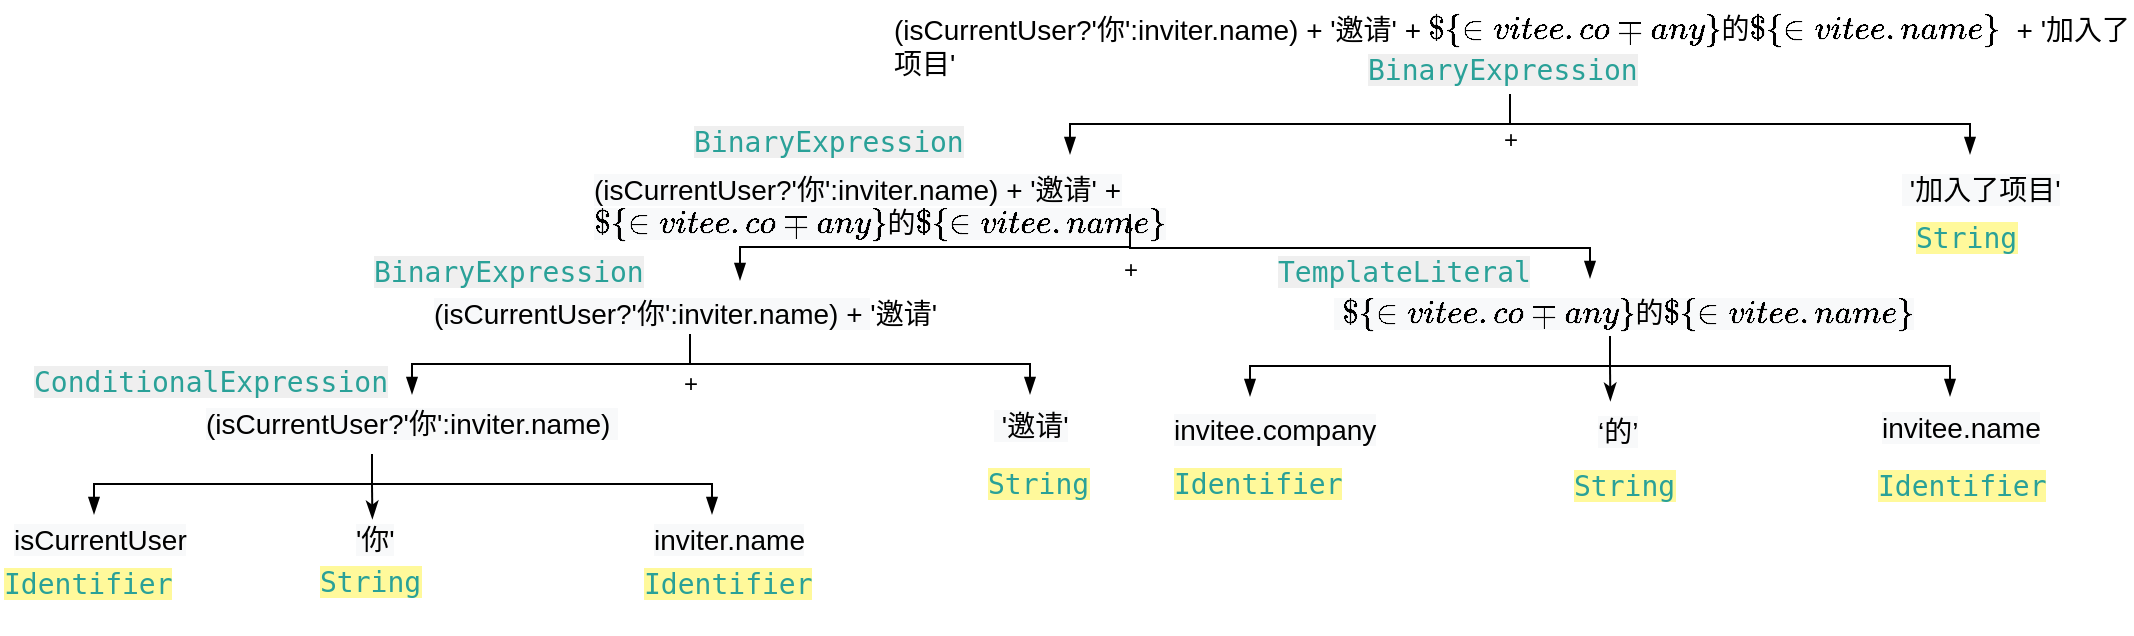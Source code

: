 <mxfile version="20.2.2" type="github">
  <diagram id="prtHgNgQTEPvFCAcTncT" name="Page-1">
    <mxGraphModel dx="1472" dy="597" grid="0" gridSize="10" guides="1" tooltips="1" connect="1" arrows="1" fold="1" page="0" pageScale="1" pageWidth="827" pageHeight="1169" math="0" shadow="0">
      <root>
        <mxCell id="0" />
        <mxCell id="1" parent="0" />
        <mxCell id="9ouBXQiiQA5_lNbKZjSu-2" value="" style="endArrow=blockThin;endFill=1;fontSize=11;edgeStyle=elbowEdgeStyle;elbow=vertical;rounded=0;" edge="1" parent="1">
          <mxGeometry relative="1" as="geometry">
            <mxPoint x="510" y="420" as="sourcePoint" />
            <mxPoint x="290" y="450" as="targetPoint" />
          </mxGeometry>
        </mxCell>
        <mxCell id="9ouBXQiiQA5_lNbKZjSu-6" value="" style="endArrow=blockThin;endFill=1;fontSize=11;edgeStyle=elbowEdgeStyle;elbow=vertical;rounded=0;" edge="1" parent="1">
          <mxGeometry relative="1" as="geometry">
            <mxPoint x="510" y="420" as="sourcePoint" />
            <mxPoint x="740" y="450" as="targetPoint" />
          </mxGeometry>
        </mxCell>
        <mxCell id="9ouBXQiiQA5_lNbKZjSu-8" value="(isCurrentUser?&#39;你&#39;:inviter.name) + &#39;邀请&#39; + `${invitee.company}的${invitee.name}`&amp;nbsp; + &#39;加入了项目&#39;" style="text;whiteSpace=wrap;html=1;fontSize=14;" vertex="1" parent="1">
          <mxGeometry x="200" y="373" width="621" height="40" as="geometry" />
        </mxCell>
        <mxCell id="9ouBXQiiQA5_lNbKZjSu-9" value="&lt;meta charset=&quot;utf-8&quot; style=&quot;font-size: 14px;&quot;&gt;&lt;span style=&quot;color: rgb(0, 0, 0); font-family: Helvetica; font-size: 14px; font-style: normal; font-variant-ligatures: normal; font-variant-caps: normal; font-weight: 400; letter-spacing: normal; orphans: 2; text-align: left; text-indent: 0px; text-transform: none; widows: 2; word-spacing: 0px; -webkit-text-stroke-width: 0px; background-color: rgb(248, 249, 250); text-decoration-thickness: initial; text-decoration-style: initial; text-decoration-color: initial; float: none; display: inline !important;&quot;&gt;(isCurrentUser?&#39;你&#39;:inviter.name) + &#39;邀请&#39; + `${invitee.company}的${invitee.name}`&lt;/span&gt;" style="text;whiteSpace=wrap;html=1;fontColor=#00CC66;fontSize=14;" vertex="1" parent="1">
          <mxGeometry x="50" y="453" width="530" height="40" as="geometry" />
        </mxCell>
        <mxCell id="9ouBXQiiQA5_lNbKZjSu-10" value="&lt;meta charset=&quot;utf-8&quot; style=&quot;font-size: 14px;&quot;&gt;&lt;span style=&quot;color: rgb(0, 0, 0); font-family: Helvetica; font-size: 14px; font-style: normal; font-variant-ligatures: normal; font-variant-caps: normal; font-weight: 400; letter-spacing: normal; orphans: 2; text-align: left; text-indent: 0px; text-transform: none; widows: 2; word-spacing: 0px; -webkit-text-stroke-width: 0px; background-color: rgb(248, 249, 250); text-decoration-thickness: initial; text-decoration-style: initial; text-decoration-color: initial; float: none; display: inline !important;&quot;&gt;&lt;span style=&quot;font-size: 14px;&quot;&gt;&amp;nbsp;&lt;/span&gt;&#39;加入了项目&#39;&lt;/span&gt;" style="text;whiteSpace=wrap;html=1;fontColor=#00CC66;fontSize=14;" vertex="1" parent="1">
          <mxGeometry x="704" y="453" width="100" height="40" as="geometry" />
        </mxCell>
        <mxCell id="9ouBXQiiQA5_lNbKZjSu-11" value="&lt;font color=&quot;#000000&quot;&gt;+&lt;/font&gt;" style="text;whiteSpace=wrap;html=1;fontColor=#00CC66;" vertex="1" parent="1">
          <mxGeometry x="505" y="429" width="100" height="40" as="geometry" />
        </mxCell>
        <mxCell id="9ouBXQiiQA5_lNbKZjSu-12" value="&lt;span style=&quot;color: rgb(42, 161, 152); font-family: monospace; font-size: 14px; font-style: normal; font-variant-ligatures: normal; font-variant-caps: normal; font-weight: 400; letter-spacing: normal; orphans: 2; text-align: left; text-indent: 0px; text-transform: none; widows: 2; word-spacing: 0px; -webkit-text-stroke-width: 0px; background-color: rgba(255, 240, 6, 0.4); text-decoration-thickness: initial; text-decoration-style: initial; text-decoration-color: initial; float: none; display: inline !important;&quot;&gt;String&lt;/span&gt;" style="text;whiteSpace=wrap;html=1;fontColor=#00CC66;" vertex="1" parent="1">
          <mxGeometry x="711" y="477" width="90" height="40" as="geometry" />
        </mxCell>
        <mxCell id="9ouBXQiiQA5_lNbKZjSu-13" value="" style="endArrow=blockThin;endFill=1;fontSize=11;edgeStyle=elbowEdgeStyle;elbow=vertical;rounded=0;entryX=0.5;entryY=0;entryDx=0;entryDy=0;" edge="1" parent="1">
          <mxGeometry relative="1" as="geometry">
            <mxPoint x="320" y="480" as="sourcePoint" />
            <mxPoint x="125" y="513" as="targetPoint" />
          </mxGeometry>
        </mxCell>
        <mxCell id="9ouBXQiiQA5_lNbKZjSu-14" value="" style="endArrow=blockThin;endFill=1;fontSize=11;edgeStyle=elbowEdgeStyle;elbow=vertical;rounded=0;" edge="1" parent="1">
          <mxGeometry relative="1" as="geometry">
            <mxPoint x="320" y="482" as="sourcePoint" />
            <mxPoint x="550" y="512" as="targetPoint" />
          </mxGeometry>
        </mxCell>
        <mxCell id="9ouBXQiiQA5_lNbKZjSu-15" value="&lt;font color=&quot;#000000&quot;&gt;+&lt;/font&gt;" style="text;whiteSpace=wrap;html=1;fontColor=#00CC66;" vertex="1" parent="1">
          <mxGeometry x="315" y="494" width="100" height="40" as="geometry" />
        </mxCell>
        <mxCell id="9ouBXQiiQA5_lNbKZjSu-16" value="&lt;meta charset=&quot;utf-8&quot; style=&quot;font-size: 14px;&quot;&gt;&lt;span style=&quot;color: rgb(0, 0, 0); font-family: Helvetica; font-size: 14px; font-style: normal; font-variant-ligatures: normal; font-variant-caps: normal; font-weight: 400; letter-spacing: normal; orphans: 2; text-align: left; text-indent: 0px; text-transform: none; widows: 2; word-spacing: 0px; -webkit-text-stroke-width: 0px; background-color: rgb(248, 249, 250); text-decoration-thickness: initial; text-decoration-style: initial; text-decoration-color: initial; float: none; display: inline !important;&quot;&gt;&lt;span style=&quot;font-size: 14px;&quot;&gt;&amp;nbsp;&lt;/span&gt;`${invitee.company}的${invitee.name}`&lt;/span&gt;" style="text;whiteSpace=wrap;html=1;fontColor=#00CC66;fontSize=14;" vertex="1" parent="1">
          <mxGeometry x="420" y="515" width="264" height="40" as="geometry" />
        </mxCell>
        <mxCell id="9ouBXQiiQA5_lNbKZjSu-17" value="&lt;span style=&quot;color: rgb(0, 0, 0); font-family: Helvetica; font-size: 14px; font-style: normal; font-variant-ligatures: normal; font-variant-caps: normal; font-weight: 400; letter-spacing: normal; orphans: 2; text-align: left; text-indent: 0px; text-transform: none; widows: 2; word-spacing: 0px; -webkit-text-stroke-width: 0px; background-color: rgb(248, 249, 250); text-decoration-thickness: initial; text-decoration-style: initial; text-decoration-color: initial; float: none; display: inline !important;&quot;&gt;(isCurrentUser?&#39;你&#39;:inviter.name) +&amp;nbsp;&lt;/span&gt;&lt;span style=&quot;color: rgb(0, 0, 0); font-size: 14px;&quot;&gt;&#39;邀请&#39;&lt;/span&gt;" style="text;whiteSpace=wrap;html=1;fontColor=#00CC66;fontSize=14;" vertex="1" parent="1">
          <mxGeometry x="-30" y="515" width="277" height="40" as="geometry" />
        </mxCell>
        <mxCell id="9ouBXQiiQA5_lNbKZjSu-18" value="" style="endArrow=blockThin;endFill=1;fontSize=11;edgeStyle=elbowEdgeStyle;elbow=vertical;rounded=0;entryX=0.5;entryY=0;entryDx=0;entryDy=0;" edge="1" parent="1" target="9ouBXQiiQA5_lNbKZjSu-21">
          <mxGeometry relative="1" as="geometry">
            <mxPoint x="100" y="540" as="sourcePoint" />
            <mxPoint x="-120" y="570" as="targetPoint" />
          </mxGeometry>
        </mxCell>
        <mxCell id="9ouBXQiiQA5_lNbKZjSu-19" value="" style="endArrow=blockThin;endFill=1;fontSize=11;edgeStyle=elbowEdgeStyle;elbow=vertical;rounded=0;" edge="1" parent="1">
          <mxGeometry relative="1" as="geometry">
            <mxPoint x="100" y="540" as="sourcePoint" />
            <mxPoint x="270" y="570" as="targetPoint" />
          </mxGeometry>
        </mxCell>
        <mxCell id="9ouBXQiiQA5_lNbKZjSu-20" value="&lt;meta charset=&quot;utf-8&quot; style=&quot;font-size: 14px;&quot;&gt;&lt;span style=&quot;font-family: Helvetica; font-size: 14px; font-style: normal; font-variant-ligatures: normal; font-variant-caps: normal; font-weight: 400; letter-spacing: normal; orphans: 2; text-align: left; text-indent: 0px; text-transform: none; widows: 2; word-spacing: 0px; -webkit-text-stroke-width: 0px; text-decoration-thickness: initial; text-decoration-style: initial; text-decoration-color: initial; color: rgb(0, 0, 0); background-color: rgb(248, 249, 250); float: none; display: inline !important;&quot;&gt;&amp;nbsp;&lt;/span&gt;&lt;span style=&quot;font-family: Helvetica; font-size: 14px; font-style: normal; font-variant-ligatures: normal; font-variant-caps: normal; font-weight: 400; letter-spacing: normal; orphans: 2; text-align: left; text-indent: 0px; text-transform: none; widows: 2; word-spacing: 0px; -webkit-text-stroke-width: 0px; background-color: rgb(248, 249, 250); text-decoration-thickness: initial; text-decoration-style: initial; text-decoration-color: initial; color: rgb(0, 0, 0);&quot;&gt;&#39;邀请&#39;&lt;/span&gt;" style="text;whiteSpace=wrap;html=1;fontColor=#00CC66;fontSize=14;" vertex="1" parent="1">
          <mxGeometry x="250" y="571" width="70" height="40" as="geometry" />
        </mxCell>
        <mxCell id="9ouBXQiiQA5_lNbKZjSu-21" value="&lt;meta charset=&quot;utf-8&quot; style=&quot;font-size: 14px;&quot;&gt;&lt;span style=&quot;color: rgb(0, 0, 0); font-family: Helvetica; font-size: 14px; font-style: normal; font-variant-ligatures: normal; font-variant-caps: normal; font-weight: 400; letter-spacing: normal; orphans: 2; text-align: left; text-indent: 0px; text-transform: none; widows: 2; word-spacing: 0px; -webkit-text-stroke-width: 0px; background-color: rgb(248, 249, 250); text-decoration-thickness: initial; text-decoration-style: initial; text-decoration-color: initial; float: none; display: inline !important;&quot;&gt;(isCurrentUser?&#39;你&#39;:inviter.name)&lt;span style=&quot;font-size: 14px;&quot;&gt;&amp;nbsp;&lt;/span&gt;&lt;/span&gt;" style="text;whiteSpace=wrap;html=1;fontColor=#00CC66;fontSize=14;" vertex="1" parent="1">
          <mxGeometry x="-144" y="570" width="210" height="40" as="geometry" />
        </mxCell>
        <mxCell id="9ouBXQiiQA5_lNbKZjSu-22" value="" style="endArrow=blockThin;endFill=1;fontSize=11;edgeStyle=elbowEdgeStyle;elbow=vertical;rounded=0;" edge="1" parent="1">
          <mxGeometry relative="1" as="geometry">
            <mxPoint x="560" y="541" as="sourcePoint" />
            <mxPoint x="380" y="571" as="targetPoint" />
            <Array as="points">
              <mxPoint x="350" y="556" />
              <mxPoint x="390" y="556" />
            </Array>
          </mxGeometry>
        </mxCell>
        <mxCell id="9ouBXQiiQA5_lNbKZjSu-23" value="" style="endArrow=blockThin;endFill=1;fontSize=11;edgeStyle=elbowEdgeStyle;elbow=vertical;rounded=0;" edge="1" parent="1">
          <mxGeometry relative="1" as="geometry">
            <mxPoint x="560" y="541" as="sourcePoint" />
            <mxPoint x="730" y="571" as="targetPoint" />
          </mxGeometry>
        </mxCell>
        <mxCell id="9ouBXQiiQA5_lNbKZjSu-30" value="" style="endArrow=none;html=1;rounded=0;fontColor=#00CC66;startArrow=classicThin;startFill=1;exitX=0.164;exitY=-0.014;exitDx=0;exitDy=0;exitPerimeter=0;" edge="1" parent="1" source="9ouBXQiiQA5_lNbKZjSu-32">
          <mxGeometry width="50" height="50" relative="1" as="geometry">
            <mxPoint x="560" y="566" as="sourcePoint" />
            <mxPoint x="560" y="556" as="targetPoint" />
          </mxGeometry>
        </mxCell>
        <mxCell id="9ouBXQiiQA5_lNbKZjSu-31" value="&lt;meta charset=&quot;utf-8&quot; style=&quot;font-size: 14px;&quot;&gt;&lt;span style=&quot;color: rgb(0, 0, 0); font-family: Helvetica; font-size: 14px; font-style: normal; font-variant-ligatures: normal; font-variant-caps: normal; font-weight: 400; letter-spacing: normal; orphans: 2; text-align: left; text-indent: 0px; text-transform: none; widows: 2; word-spacing: 0px; -webkit-text-stroke-width: 0px; background-color: rgb(248, 249, 250); text-decoration-thickness: initial; text-decoration-style: initial; text-decoration-color: initial; float: none; display: inline !important;&quot;&gt;invitee.company&lt;/span&gt;" style="text;whiteSpace=wrap;html=1;fontColor=#00CC66;fontSize=14;" vertex="1" parent="1">
          <mxGeometry x="340" y="573" width="120" height="40" as="geometry" />
        </mxCell>
        <mxCell id="9ouBXQiiQA5_lNbKZjSu-32" value="&lt;span style=&quot;color: rgb(0, 0, 0); font-family: Helvetica; font-size: 14px; font-style: normal; font-variant-ligatures: normal; font-variant-caps: normal; font-weight: 400; letter-spacing: normal; orphans: 2; text-align: left; text-indent: 0px; text-transform: none; widows: 2; word-spacing: 0px; -webkit-text-stroke-width: 0px; background-color: rgb(248, 249, 250); text-decoration-thickness: initial; text-decoration-style: initial; text-decoration-color: initial; float: none; display: inline !important;&quot;&gt;‘的’&lt;/span&gt;" style="text;whiteSpace=wrap;html=1;fontColor=#00CC66;fontSize=14;" vertex="1" parent="1">
          <mxGeometry x="552" y="574" width="50" height="40" as="geometry" />
        </mxCell>
        <mxCell id="9ouBXQiiQA5_lNbKZjSu-33" value="&lt;meta charset=&quot;utf-8&quot; style=&quot;font-size: 14px;&quot;&gt;&lt;span style=&quot;color: rgb(0, 0, 0); font-family: Helvetica; font-size: 14px; font-style: normal; font-variant-ligatures: normal; font-variant-caps: normal; font-weight: 400; letter-spacing: normal; orphans: 2; text-align: left; text-indent: 0px; text-transform: none; widows: 2; word-spacing: 0px; -webkit-text-stroke-width: 0px; background-color: rgb(248, 249, 250); text-decoration-thickness: initial; text-decoration-style: initial; text-decoration-color: initial; float: none; display: inline !important;&quot;&gt;invitee.name&lt;/span&gt;" style="text;whiteSpace=wrap;html=1;fontColor=#00CC66;fontSize=14;" vertex="1" parent="1">
          <mxGeometry x="694" y="572" width="100" height="40" as="geometry" />
        </mxCell>
        <mxCell id="9ouBXQiiQA5_lNbKZjSu-34" value="&lt;span style=&quot;color: rgb(42, 161, 152); font-family: monospace; font-size: 14px; font-style: normal; font-variant-ligatures: normal; font-variant-caps: normal; font-weight: 400; letter-spacing: normal; orphans: 2; text-align: left; text-indent: 0px; text-transform: none; widows: 2; word-spacing: 0px; -webkit-text-stroke-width: 0px; background-color: rgba(255, 240, 6, 0.4); text-decoration-thickness: initial; text-decoration-style: initial; text-decoration-color: initial; float: none; display: inline !important;&quot;&gt;String&lt;/span&gt;" style="text;whiteSpace=wrap;html=1;fontColor=#00CC66;" vertex="1" parent="1">
          <mxGeometry x="540" y="601" width="90" height="40" as="geometry" />
        </mxCell>
        <mxCell id="9ouBXQiiQA5_lNbKZjSu-35" value="&lt;span style=&quot;color: rgb(42, 161, 152); font-family: monospace; font-size: 14px; font-style: normal; font-variant-ligatures: normal; font-variant-caps: normal; font-weight: 400; letter-spacing: normal; orphans: 2; text-align: left; text-indent: 0px; text-transform: none; widows: 2; word-spacing: 0px; -webkit-text-stroke-width: 0px; background-color: rgba(255, 240, 6, 0.4); text-decoration-thickness: initial; text-decoration-style: initial; text-decoration-color: initial; float: none; display: inline !important;&quot;&gt;String&lt;/span&gt;" style="text;whiteSpace=wrap;html=1;fontColor=#00CC66;" vertex="1" parent="1">
          <mxGeometry x="247" y="600" width="90" height="40" as="geometry" />
        </mxCell>
        <mxCell id="9ouBXQiiQA5_lNbKZjSu-36" value="&lt;meta charset=&quot;utf-8&quot;&gt;&lt;span style=&quot;color: rgb(42, 161, 152); font-family: monospace; font-size: 14px; font-style: normal; font-variant-ligatures: normal; font-variant-caps: normal; font-weight: 400; letter-spacing: normal; orphans: 2; text-align: left; text-indent: 0px; text-transform: none; widows: 2; word-spacing: 0px; -webkit-text-stroke-width: 0px; background-color: rgb(239, 239, 239); text-decoration-thickness: initial; text-decoration-style: initial; text-decoration-color: initial; float: none; display: inline !important;&quot;&gt;ConditionalExpression&lt;/span&gt;" style="text;whiteSpace=wrap;html=1;fontColor=#00CC66;" vertex="1" parent="1">
          <mxGeometry x="-230" y="549" width="210" height="40" as="geometry" />
        </mxCell>
        <mxCell id="9ouBXQiiQA5_lNbKZjSu-37" value="&lt;meta charset=&quot;utf-8&quot;&gt;&lt;span style=&quot;color: rgb(42, 161, 152); font-family: monospace; font-size: 14px; font-style: normal; font-variant-ligatures: normal; font-variant-caps: normal; font-weight: 400; letter-spacing: normal; orphans: 2; text-align: left; text-indent: 0px; text-transform: none; widows: 2; word-spacing: 0px; -webkit-text-stroke-width: 0px; background-color: rgb(239, 239, 239); text-decoration-thickness: initial; text-decoration-style: initial; text-decoration-color: initial; float: none; display: inline !important;&quot;&gt;TemplateLiteral&lt;/span&gt;" style="text;whiteSpace=wrap;html=1;fontColor=#00CC66;" vertex="1" parent="1">
          <mxGeometry x="392" y="494" width="160" height="40" as="geometry" />
        </mxCell>
        <mxCell id="9ouBXQiiQA5_lNbKZjSu-38" value="&lt;meta charset=&quot;utf-8&quot;&gt;&lt;span style=&quot;color: rgb(42, 161, 152); font-family: monospace; font-size: 14px; font-style: normal; font-variant-ligatures: normal; font-variant-caps: normal; font-weight: 400; letter-spacing: normal; orphans: 2; text-align: left; text-indent: 0px; text-transform: none; widows: 2; word-spacing: 0px; -webkit-text-stroke-width: 0px; background-color: rgb(239, 239, 239); text-decoration-thickness: initial; text-decoration-style: initial; text-decoration-color: initial; float: none; display: inline !important;&quot;&gt;BinaryExpression&lt;/span&gt;" style="text;whiteSpace=wrap;html=1;fontColor=#00CC66;" vertex="1" parent="1">
          <mxGeometry x="-60" y="494" width="170" height="40" as="geometry" />
        </mxCell>
        <mxCell id="9ouBXQiiQA5_lNbKZjSu-39" value="&lt;meta charset=&quot;utf-8&quot;&gt;&lt;span style=&quot;color: rgb(42, 161, 152); font-family: monospace; font-size: 14px; font-style: normal; font-variant-ligatures: normal; font-variant-caps: normal; font-weight: 400; letter-spacing: normal; orphans: 2; text-align: left; text-indent: 0px; text-transform: none; widows: 2; word-spacing: 0px; -webkit-text-stroke-width: 0px; background-color: rgb(239, 239, 239); text-decoration-thickness: initial; text-decoration-style: initial; text-decoration-color: initial; float: none; display: inline !important;&quot;&gt;BinaryExpression&lt;/span&gt;" style="text;whiteSpace=wrap;html=1;fontColor=#00CC66;" vertex="1" parent="1">
          <mxGeometry x="100" y="429" width="170" height="40" as="geometry" />
        </mxCell>
        <mxCell id="9ouBXQiiQA5_lNbKZjSu-40" value="&lt;meta charset=&quot;utf-8&quot;&gt;&lt;span style=&quot;color: rgb(42, 161, 152); font-family: monospace; font-size: 14px; font-style: normal; font-variant-ligatures: normal; font-variant-caps: normal; font-weight: 400; letter-spacing: normal; orphans: 2; text-align: left; text-indent: 0px; text-transform: none; widows: 2; word-spacing: 0px; -webkit-text-stroke-width: 0px; background-color: rgb(239, 239, 239); text-decoration-thickness: initial; text-decoration-style: initial; text-decoration-color: initial; float: none; display: inline !important;&quot;&gt;BinaryExpression&lt;/span&gt;" style="text;whiteSpace=wrap;html=1;fontColor=#00CC66;" vertex="1" parent="1">
          <mxGeometry x="437" y="393" width="170" height="40" as="geometry" />
        </mxCell>
        <mxCell id="9ouBXQiiQA5_lNbKZjSu-41" value="&lt;font color=&quot;#000000&quot;&gt;+&lt;/font&gt;" style="text;whiteSpace=wrap;html=1;fontColor=#00CC66;" vertex="1" parent="1">
          <mxGeometry x="95" y="551" width="100" height="40" as="geometry" />
        </mxCell>
        <mxCell id="9ouBXQiiQA5_lNbKZjSu-42" value="" style="endArrow=blockThin;endFill=1;fontSize=11;edgeStyle=elbowEdgeStyle;elbow=vertical;rounded=0;entryX=0.5;entryY=0;entryDx=0;entryDy=0;" edge="1" parent="1">
          <mxGeometry relative="1" as="geometry">
            <mxPoint x="-59" y="600" as="sourcePoint" />
            <mxPoint x="-198" y="630" as="targetPoint" />
          </mxGeometry>
        </mxCell>
        <mxCell id="9ouBXQiiQA5_lNbKZjSu-43" value="" style="endArrow=blockThin;endFill=1;fontSize=11;edgeStyle=elbowEdgeStyle;elbow=vertical;rounded=0;" edge="1" parent="1">
          <mxGeometry relative="1" as="geometry">
            <mxPoint x="-59" y="600" as="sourcePoint" />
            <mxPoint x="111" y="630" as="targetPoint" />
          </mxGeometry>
        </mxCell>
        <mxCell id="9ouBXQiiQA5_lNbKZjSu-45" value="" style="endArrow=none;html=1;rounded=0;fontColor=#00CC66;startArrow=classicThin;startFill=1;exitX=0.164;exitY=-0.014;exitDx=0;exitDy=0;exitPerimeter=0;" edge="1" parent="1">
          <mxGeometry width="50" height="50" relative="1" as="geometry">
            <mxPoint x="-58.8" y="632.44" as="sourcePoint" />
            <mxPoint x="-59.0" y="615" as="targetPoint" />
          </mxGeometry>
        </mxCell>
        <mxCell id="9ouBXQiiQA5_lNbKZjSu-46" value="&lt;meta charset=&quot;utf-8&quot; style=&quot;font-size: 14px;&quot;&gt;&lt;span style=&quot;color: rgb(0, 0, 0); font-family: Helvetica; font-size: 14px; font-style: normal; font-variant-ligatures: normal; font-variant-caps: normal; font-weight: 400; letter-spacing: normal; orphans: 2; text-align: left; text-indent: 0px; text-transform: none; widows: 2; word-spacing: 0px; -webkit-text-stroke-width: 0px; background-color: rgb(248, 249, 250); text-decoration-thickness: initial; text-decoration-style: initial; text-decoration-color: initial; float: none; display: inline !important;&quot;&gt;&#39;你&#39;&lt;/span&gt;" style="text;whiteSpace=wrap;html=1;fontColor=#00CC66;fontSize=14;" vertex="1" parent="1">
          <mxGeometry x="-69" y="628" width="50" height="40" as="geometry" />
        </mxCell>
        <mxCell id="9ouBXQiiQA5_lNbKZjSu-47" value="&lt;meta charset=&quot;utf-8&quot; style=&quot;font-size: 14px;&quot;&gt;&lt;span style=&quot;color: rgb(0, 0, 0); font-family: Helvetica; font-size: 14px; font-style: normal; font-variant-ligatures: normal; font-variant-caps: normal; font-weight: 400; letter-spacing: normal; orphans: 2; text-align: left; text-indent: 0px; text-transform: none; widows: 2; word-spacing: 0px; -webkit-text-stroke-width: 0px; background-color: rgb(248, 249, 250); text-decoration-thickness: initial; text-decoration-style: initial; text-decoration-color: initial; float: none; display: inline !important;&quot;&gt;inviter.name&lt;/span&gt;" style="text;whiteSpace=wrap;html=1;fontColor=#00CC66;fontSize=14;" vertex="1" parent="1">
          <mxGeometry x="80" y="628" width="100" height="40" as="geometry" />
        </mxCell>
        <mxCell id="9ouBXQiiQA5_lNbKZjSu-48" value="&lt;meta charset=&quot;utf-8&quot; style=&quot;font-size: 14px;&quot;&gt;&lt;span style=&quot;color: rgb(0, 0, 0); font-family: Helvetica; font-size: 14px; font-style: normal; font-variant-ligatures: normal; font-variant-caps: normal; font-weight: 400; letter-spacing: normal; orphans: 2; text-align: left; text-indent: 0px; text-transform: none; widows: 2; word-spacing: 0px; -webkit-text-stroke-width: 0px; background-color: rgb(248, 249, 250); text-decoration-thickness: initial; text-decoration-style: initial; text-decoration-color: initial; float: none; display: inline !important;&quot;&gt;isCurrentUser&lt;/span&gt;" style="text;whiteSpace=wrap;html=1;fontColor=#00CC66;fontSize=14;" vertex="1" parent="1">
          <mxGeometry x="-240" y="628" width="110" height="40" as="geometry" />
        </mxCell>
        <mxCell id="9ouBXQiiQA5_lNbKZjSu-49" value="&lt;meta charset=&quot;utf-8&quot;&gt;&lt;span style=&quot;color: rgb(42, 161, 152); font-family: monospace; font-size: 14px; font-style: normal; font-variant-ligatures: normal; font-variant-caps: normal; font-weight: 400; letter-spacing: normal; orphans: 2; text-align: left; text-indent: 0px; text-transform: none; widows: 2; word-spacing: 0px; -webkit-text-stroke-width: 0px; background-color: rgba(255, 240, 6, 0.4); text-decoration-thickness: initial; text-decoration-style: initial; text-decoration-color: initial; float: none; display: inline !important;&quot;&gt;Identifier&lt;/span&gt;" style="text;whiteSpace=wrap;html=1;fontColor=#00CC66;" vertex="1" parent="1">
          <mxGeometry x="340" y="600" width="120" height="40" as="geometry" />
        </mxCell>
        <mxCell id="9ouBXQiiQA5_lNbKZjSu-50" value="&lt;meta charset=&quot;utf-8&quot;&gt;&lt;span style=&quot;color: rgb(42, 161, 152); font-family: monospace; font-size: 14px; font-style: normal; font-variant-ligatures: normal; font-variant-caps: normal; font-weight: 400; letter-spacing: normal; orphans: 2; text-align: left; text-indent: 0px; text-transform: none; widows: 2; word-spacing: 0px; -webkit-text-stroke-width: 0px; background-color: rgba(255, 240, 6, 0.4); text-decoration-thickness: initial; text-decoration-style: initial; text-decoration-color: initial; float: none; display: inline !important;&quot;&gt;Identifier&lt;/span&gt;" style="text;whiteSpace=wrap;html=1;fontColor=#00CC66;" vertex="1" parent="1">
          <mxGeometry x="692" y="601" width="120" height="40" as="geometry" />
        </mxCell>
        <mxCell id="9ouBXQiiQA5_lNbKZjSu-51" value="&lt;meta charset=&quot;utf-8&quot;&gt;&lt;span style=&quot;color: rgb(42, 161, 152); font-family: monospace; font-size: 14px; font-style: normal; font-variant-ligatures: normal; font-variant-caps: normal; font-weight: 400; letter-spacing: normal; orphans: 2; text-align: left; text-indent: 0px; text-transform: none; widows: 2; word-spacing: 0px; -webkit-text-stroke-width: 0px; background-color: rgba(255, 240, 6, 0.4); text-decoration-thickness: initial; text-decoration-style: initial; text-decoration-color: initial; float: none; display: inline !important;&quot;&gt;Identifier&lt;/span&gt;" style="text;whiteSpace=wrap;html=1;fontColor=#00CC66;" vertex="1" parent="1">
          <mxGeometry x="75" y="650" width="120" height="40" as="geometry" />
        </mxCell>
        <mxCell id="9ouBXQiiQA5_lNbKZjSu-52" value="&lt;meta charset=&quot;utf-8&quot;&gt;&lt;span style=&quot;color: rgb(42, 161, 152); font-family: monospace; font-size: 14px; font-style: normal; font-variant-ligatures: normal; font-variant-caps: normal; font-weight: 400; letter-spacing: normal; orphans: 2; text-align: left; text-indent: 0px; text-transform: none; widows: 2; word-spacing: 0px; -webkit-text-stroke-width: 0px; background-color: rgba(255, 240, 6, 0.4); text-decoration-thickness: initial; text-decoration-style: initial; text-decoration-color: initial; float: none; display: inline !important;&quot;&gt;Identifier&lt;/span&gt;" style="text;whiteSpace=wrap;html=1;fontColor=#00CC66;" vertex="1" parent="1">
          <mxGeometry x="-245" y="650" width="120" height="40" as="geometry" />
        </mxCell>
        <mxCell id="9ouBXQiiQA5_lNbKZjSu-53" value="&lt;span style=&quot;color: rgb(42, 161, 152); font-family: monospace; font-size: 14px; font-style: normal; font-variant-ligatures: normal; font-variant-caps: normal; font-weight: 400; letter-spacing: normal; orphans: 2; text-align: left; text-indent: 0px; text-transform: none; widows: 2; word-spacing: 0px; -webkit-text-stroke-width: 0px; background-color: rgba(255, 240, 6, 0.4); text-decoration-thickness: initial; text-decoration-style: initial; text-decoration-color: initial; float: none; display: inline !important;&quot;&gt;String&lt;/span&gt;" style="text;whiteSpace=wrap;html=1;fontColor=#00CC66;" vertex="1" parent="1">
          <mxGeometry x="-87" y="649" width="90" height="40" as="geometry" />
        </mxCell>
      </root>
    </mxGraphModel>
  </diagram>
</mxfile>
